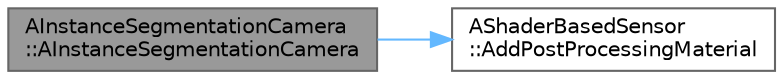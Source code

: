 digraph "AInstanceSegmentationCamera::AInstanceSegmentationCamera"
{
 // INTERACTIVE_SVG=YES
 // LATEX_PDF_SIZE
  bgcolor="transparent";
  edge [fontname=Helvetica,fontsize=10,labelfontname=Helvetica,labelfontsize=10];
  node [fontname=Helvetica,fontsize=10,shape=box,height=0.2,width=0.4];
  rankdir="LR";
  Node1 [id="Node000001",label="AInstanceSegmentationCamera\l::AInstanceSegmentationCamera",height=0.2,width=0.4,color="gray40", fillcolor="grey60", style="filled", fontcolor="black",tooltip=" "];
  Node1 -> Node2 [id="edge1_Node000001_Node000002",color="steelblue1",style="solid",tooltip=" "];
  Node2 [id="Node000002",label="AShaderBasedSensor\l::AddPostProcessingMaterial",height=0.2,width=0.4,color="grey40", fillcolor="white", style="filled",URL="$da/dd3/classAShaderBasedSensor.html#abcae85884ed3ba78e13bc132a351709b",tooltip="Load the UMaterialInstanceDynamic at the given Path and append it to the list of shaders with Weight."];
}
